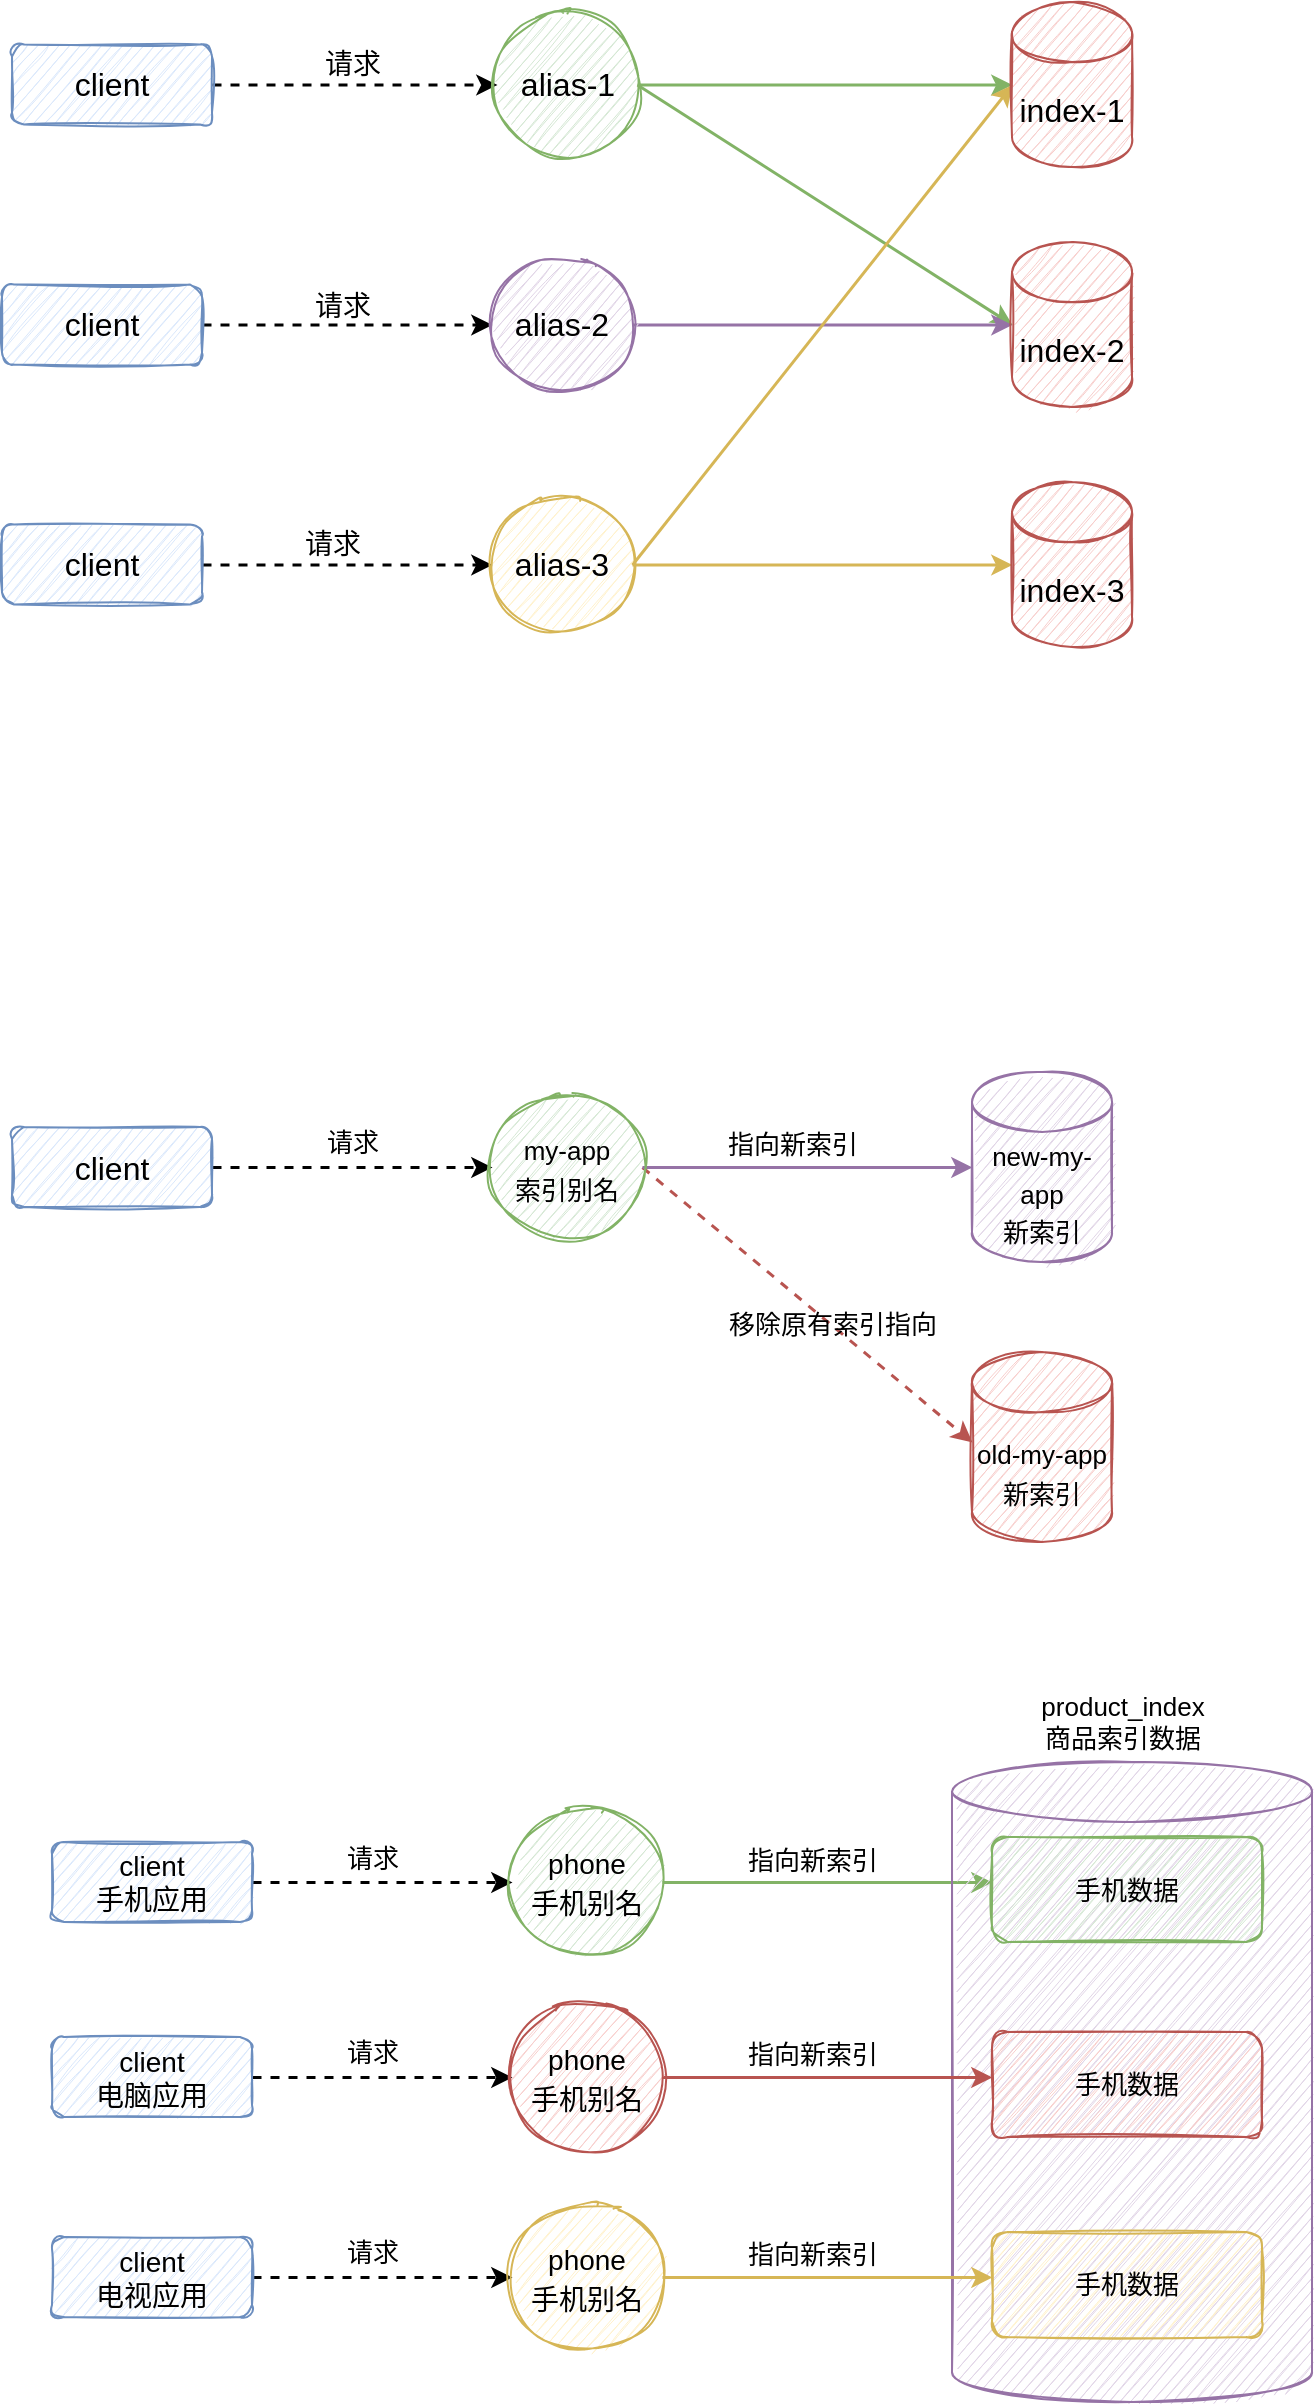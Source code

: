 <mxfile version="16.4.3" type="github">
  <diagram id="5pmQ1EX8EYKTq1uLztX0" name="第 1 页">
    <mxGraphModel dx="1422" dy="754" grid="1" gridSize="10" guides="1" tooltips="1" connect="1" arrows="1" fold="1" page="1" pageScale="1" pageWidth="827" pageHeight="1169" math="0" shadow="0">
      <root>
        <mxCell id="0" />
        <mxCell id="1" parent="0" />
        <mxCell id="2YxzEI0K93GKoAJTI_qC-11" style="edgeStyle=orthogonalEdgeStyle;rounded=0;orthogonalLoop=1;jettySize=auto;html=1;exitX=1;exitY=0.5;exitDx=0;exitDy=0;entryX=0;entryY=0.5;entryDx=0;entryDy=0;fontSize=16;strokeWidth=1.5;dashed=1;" edge="1" parent="1" source="2YxzEI0K93GKoAJTI_qC-1" target="2YxzEI0K93GKoAJTI_qC-4">
          <mxGeometry relative="1" as="geometry" />
        </mxCell>
        <mxCell id="2YxzEI0K93GKoAJTI_qC-1" value="&lt;font style=&quot;font-size: 16px&quot;&gt;client&lt;/font&gt;" style="rounded=1;whiteSpace=wrap;html=1;fillColor=#dae8fc;strokeColor=#6c8ebf;sketch=1;" vertex="1" parent="1">
          <mxGeometry x="110" y="211.25" width="100" height="40" as="geometry" />
        </mxCell>
        <mxCell id="2YxzEI0K93GKoAJTI_qC-17" style="edgeStyle=none;rounded=0;orthogonalLoop=1;jettySize=auto;html=1;exitX=1;exitY=0.5;exitDx=0;exitDy=0;entryX=0;entryY=0.5;entryDx=0;entryDy=0;fontSize=16;strokeWidth=1.5;dashed=1;" edge="1" parent="1" source="2YxzEI0K93GKoAJTI_qC-2" target="2YxzEI0K93GKoAJTI_qC-5">
          <mxGeometry relative="1" as="geometry" />
        </mxCell>
        <mxCell id="2YxzEI0K93GKoAJTI_qC-2" value="&lt;font style=&quot;font-size: 16px&quot;&gt;client&lt;/font&gt;" style="rounded=1;whiteSpace=wrap;html=1;fillColor=#dae8fc;strokeColor=#6c8ebf;sketch=1;" vertex="1" parent="1">
          <mxGeometry x="105" y="331.25" width="100" height="40" as="geometry" />
        </mxCell>
        <mxCell id="2YxzEI0K93GKoAJTI_qC-20" style="edgeStyle=none;rounded=0;orthogonalLoop=1;jettySize=auto;html=1;exitX=1;exitY=0.5;exitDx=0;exitDy=0;entryX=0;entryY=0.5;entryDx=0;entryDy=0;fontSize=16;strokeWidth=1.5;dashed=1;" edge="1" parent="1" source="2YxzEI0K93GKoAJTI_qC-3" target="2YxzEI0K93GKoAJTI_qC-6">
          <mxGeometry relative="1" as="geometry" />
        </mxCell>
        <mxCell id="2YxzEI0K93GKoAJTI_qC-3" value="&lt;font style=&quot;font-size: 16px&quot;&gt;client&lt;/font&gt;" style="rounded=1;whiteSpace=wrap;html=1;fillColor=#dae8fc;strokeColor=#6c8ebf;sketch=1;" vertex="1" parent="1">
          <mxGeometry x="105" y="451.25" width="100" height="40" as="geometry" />
        </mxCell>
        <mxCell id="2YxzEI0K93GKoAJTI_qC-12" style="edgeStyle=orthogonalEdgeStyle;orthogonalLoop=1;jettySize=auto;html=1;exitX=1;exitY=0.5;exitDx=0;exitDy=0;entryX=0;entryY=0.5;entryDx=0;entryDy=0;entryPerimeter=0;fontSize=16;strokeWidth=1.5;rounded=0;fillColor=#d5e8d4;strokeColor=#82b366;" edge="1" parent="1" source="2YxzEI0K93GKoAJTI_qC-4" target="2YxzEI0K93GKoAJTI_qC-8">
          <mxGeometry relative="1" as="geometry" />
        </mxCell>
        <mxCell id="2YxzEI0K93GKoAJTI_qC-14" style="rounded=0;orthogonalLoop=1;jettySize=auto;html=1;exitX=1;exitY=0.5;exitDx=0;exitDy=0;entryX=0;entryY=0.5;entryDx=0;entryDy=0;entryPerimeter=0;fontSize=16;strokeWidth=1.5;fillColor=#d5e8d4;strokeColor=#82b366;" edge="1" parent="1" source="2YxzEI0K93GKoAJTI_qC-4" target="2YxzEI0K93GKoAJTI_qC-9">
          <mxGeometry relative="1" as="geometry" />
        </mxCell>
        <mxCell id="2YxzEI0K93GKoAJTI_qC-4" value="alias-1" style="ellipse;whiteSpace=wrap;html=1;aspect=fixed;fontSize=16;fillColor=#d5e8d4;strokeColor=#82b366;sketch=1;" vertex="1" parent="1">
          <mxGeometry x="352.5" y="196.25" width="70" height="70" as="geometry" />
        </mxCell>
        <mxCell id="2YxzEI0K93GKoAJTI_qC-19" style="edgeStyle=none;rounded=0;orthogonalLoop=1;jettySize=auto;html=1;exitX=1;exitY=0.5;exitDx=0;exitDy=0;entryX=0;entryY=0.5;entryDx=0;entryDy=0;entryPerimeter=0;fontSize=16;strokeWidth=1.5;fillColor=#e1d5e7;strokeColor=#9673a6;" edge="1" parent="1" source="2YxzEI0K93GKoAJTI_qC-5" target="2YxzEI0K93GKoAJTI_qC-9">
          <mxGeometry relative="1" as="geometry" />
        </mxCell>
        <mxCell id="2YxzEI0K93GKoAJTI_qC-5" value="alias-2" style="ellipse;whiteSpace=wrap;html=1;aspect=fixed;fontSize=16;fillColor=#e1d5e7;strokeColor=#9673a6;sketch=1;" vertex="1" parent="1">
          <mxGeometry x="350" y="316.25" width="70" height="70" as="geometry" />
        </mxCell>
        <mxCell id="2YxzEI0K93GKoAJTI_qC-21" style="edgeStyle=none;rounded=0;orthogonalLoop=1;jettySize=auto;html=1;exitX=1;exitY=0.5;exitDx=0;exitDy=0;entryX=0;entryY=0.5;entryDx=0;entryDy=0;entryPerimeter=0;fontSize=16;strokeWidth=1.5;fillColor=#fff2cc;strokeColor=#d6b656;" edge="1" parent="1" source="2YxzEI0K93GKoAJTI_qC-6" target="2YxzEI0K93GKoAJTI_qC-10">
          <mxGeometry relative="1" as="geometry" />
        </mxCell>
        <mxCell id="2YxzEI0K93GKoAJTI_qC-24" style="edgeStyle=none;rounded=0;orthogonalLoop=1;jettySize=auto;html=1;exitX=1;exitY=0.5;exitDx=0;exitDy=0;entryX=0;entryY=0.5;entryDx=0;entryDy=0;entryPerimeter=0;fontSize=16;strokeWidth=1.5;fillColor=#fff2cc;strokeColor=#d6b656;" edge="1" parent="1" source="2YxzEI0K93GKoAJTI_qC-6" target="2YxzEI0K93GKoAJTI_qC-8">
          <mxGeometry relative="1" as="geometry" />
        </mxCell>
        <mxCell id="2YxzEI0K93GKoAJTI_qC-6" value="alias-3" style="ellipse;whiteSpace=wrap;html=1;aspect=fixed;fontSize=16;fillColor=#fff2cc;strokeColor=#d6b656;sketch=1;" vertex="1" parent="1">
          <mxGeometry x="350" y="436.25" width="70" height="70" as="geometry" />
        </mxCell>
        <mxCell id="2YxzEI0K93GKoAJTI_qC-8" value="index-1" style="shape=cylinder3;whiteSpace=wrap;html=1;boundedLbl=1;backgroundOutline=1;size=15;sketch=1;fontSize=16;fillColor=#f8cecc;strokeColor=#b85450;" vertex="1" parent="1">
          <mxGeometry x="610" y="190" width="60" height="82.5" as="geometry" />
        </mxCell>
        <mxCell id="2YxzEI0K93GKoAJTI_qC-9" value="index-2" style="shape=cylinder3;whiteSpace=wrap;html=1;boundedLbl=1;backgroundOutline=1;size=15;sketch=1;fontSize=16;fillColor=#f8cecc;strokeColor=#b85450;" vertex="1" parent="1">
          <mxGeometry x="610" y="310" width="60" height="82.5" as="geometry" />
        </mxCell>
        <mxCell id="2YxzEI0K93GKoAJTI_qC-10" value="index-3" style="shape=cylinder3;whiteSpace=wrap;html=1;boundedLbl=1;backgroundOutline=1;size=15;sketch=1;fontSize=16;fillColor=#f8cecc;strokeColor=#b85450;" vertex="1" parent="1">
          <mxGeometry x="610" y="430" width="60" height="82.5" as="geometry" />
        </mxCell>
        <mxCell id="2YxzEI0K93GKoAJTI_qC-25" value="请求" style="text;html=1;align=center;verticalAlign=middle;resizable=0;points=[];autosize=1;strokeColor=none;fillColor=none;fontSize=14;" vertex="1" parent="1">
          <mxGeometry x="260" y="211.25" width="40" height="20" as="geometry" />
        </mxCell>
        <mxCell id="2YxzEI0K93GKoAJTI_qC-26" value="&lt;font style=&quot;font-size: 14px&quot;&gt;请求&lt;/font&gt;" style="text;html=1;align=center;verticalAlign=middle;resizable=0;points=[];autosize=1;strokeColor=none;fillColor=none;fontSize=16;" vertex="1" parent="1">
          <mxGeometry x="255" y="326.25" width="40" height="30" as="geometry" />
        </mxCell>
        <mxCell id="2YxzEI0K93GKoAJTI_qC-27" value="请求" style="text;html=1;align=center;verticalAlign=middle;resizable=0;points=[];autosize=1;strokeColor=none;fillColor=none;fontSize=14;" vertex="1" parent="1">
          <mxGeometry x="250" y="451.25" width="40" height="20" as="geometry" />
        </mxCell>
        <mxCell id="2YxzEI0K93GKoAJTI_qC-36" style="edgeStyle=none;rounded=0;orthogonalLoop=1;jettySize=auto;html=1;exitX=1;exitY=0.5;exitDx=0;exitDy=0;entryX=0;entryY=0.5;entryDx=0;entryDy=0;dashed=1;fontSize=14;strokeWidth=1.5;" edge="1" parent="1" source="2YxzEI0K93GKoAJTI_qC-28" target="2YxzEI0K93GKoAJTI_qC-32">
          <mxGeometry relative="1" as="geometry" />
        </mxCell>
        <mxCell id="2YxzEI0K93GKoAJTI_qC-28" value="&lt;font style=&quot;font-size: 16px&quot;&gt;client&lt;/font&gt;" style="rounded=1;whiteSpace=wrap;html=1;fillColor=#dae8fc;strokeColor=#6c8ebf;sketch=1;" vertex="1" parent="1">
          <mxGeometry x="110" y="752.5" width="100" height="40" as="geometry" />
        </mxCell>
        <mxCell id="2YxzEI0K93GKoAJTI_qC-40" style="edgeStyle=none;rounded=0;orthogonalLoop=1;jettySize=auto;html=1;exitX=1;exitY=0.5;exitDx=0;exitDy=0;entryX=0;entryY=0.5;entryDx=0;entryDy=0;dashed=1;fontSize=16;strokeWidth=1.5;fillColor=#f8cecc;strokeColor=#b85450;" edge="1" parent="1" source="2YxzEI0K93GKoAJTI_qC-32">
          <mxGeometry relative="1" as="geometry">
            <mxPoint x="590" y="910" as="targetPoint" />
          </mxGeometry>
        </mxCell>
        <mxCell id="2YxzEI0K93GKoAJTI_qC-41" style="edgeStyle=none;rounded=0;orthogonalLoop=1;jettySize=auto;html=1;exitX=1;exitY=0.5;exitDx=0;exitDy=0;entryX=0;entryY=0.5;entryDx=0;entryDy=0;fontSize=16;strokeWidth=1.5;fillColor=#e1d5e7;strokeColor=#9673a6;" edge="1" parent="1" source="2YxzEI0K93GKoAJTI_qC-32">
          <mxGeometry relative="1" as="geometry">
            <mxPoint x="590" y="772.5" as="targetPoint" />
          </mxGeometry>
        </mxCell>
        <mxCell id="2YxzEI0K93GKoAJTI_qC-32" value="&lt;font style=&quot;font-size: 13px&quot;&gt;my-app&lt;br&gt;索引别名&lt;br&gt;&lt;/font&gt;" style="ellipse;whiteSpace=wrap;html=1;aspect=fixed;fontSize=16;fillColor=#d5e8d4;strokeColor=#82b366;sketch=1;" vertex="1" parent="1">
          <mxGeometry x="350" y="735" width="75" height="75" as="geometry" />
        </mxCell>
        <mxCell id="2YxzEI0K93GKoAJTI_qC-38" value="&lt;font style=&quot;font-size: 13px&quot;&gt;请求&lt;/font&gt;" style="text;html=1;align=center;verticalAlign=middle;resizable=0;points=[];autosize=1;strokeColor=none;fillColor=none;fontSize=14;" vertex="1" parent="1">
          <mxGeometry x="260" y="750" width="40" height="20" as="geometry" />
        </mxCell>
        <mxCell id="2YxzEI0K93GKoAJTI_qC-42" value="&lt;font style=&quot;font-size: 13px&quot;&gt;移除原有索引指向&lt;/font&gt;" style="text;html=1;align=center;verticalAlign=middle;resizable=0;points=[];autosize=1;strokeColor=none;fillColor=none;fontSize=16;" vertex="1" parent="1">
          <mxGeometry x="460" y="835" width="120" height="30" as="geometry" />
        </mxCell>
        <mxCell id="2YxzEI0K93GKoAJTI_qC-43" value="&lt;font style=&quot;font-size: 13px&quot;&gt;指向新索引&lt;/font&gt;" style="text;html=1;align=center;verticalAlign=middle;resizable=0;points=[];autosize=1;strokeColor=none;fillColor=none;fontSize=16;" vertex="1" parent="1">
          <mxGeometry x="460" y="745" width="80" height="30" as="geometry" />
        </mxCell>
        <mxCell id="2YxzEI0K93GKoAJTI_qC-44" style="edgeStyle=none;rounded=0;orthogonalLoop=1;jettySize=auto;html=1;exitX=1;exitY=0.5;exitDx=0;exitDy=0;entryX=0;entryY=0.5;entryDx=0;entryDy=0;dashed=1;fontSize=14;strokeWidth=1.5;" edge="1" parent="1" source="2YxzEI0K93GKoAJTI_qC-45" target="2YxzEI0K93GKoAJTI_qC-48">
          <mxGeometry relative="1" as="geometry" />
        </mxCell>
        <mxCell id="2YxzEI0K93GKoAJTI_qC-45" value="&lt;font style=&quot;font-size: 14px&quot;&gt;client&lt;br&gt;手机应用&lt;br&gt;&lt;/font&gt;" style="rounded=1;whiteSpace=wrap;html=1;fillColor=#dae8fc;strokeColor=#6c8ebf;sketch=1;" vertex="1" parent="1">
          <mxGeometry x="130" y="1110" width="100" height="40" as="geometry" />
        </mxCell>
        <mxCell id="2YxzEI0K93GKoAJTI_qC-47" style="edgeStyle=none;rounded=0;orthogonalLoop=1;jettySize=auto;html=1;exitX=1;exitY=0.5;exitDx=0;exitDy=0;entryX=0;entryY=0.5;entryDx=0;entryDy=0;fontSize=16;strokeWidth=1.5;fillColor=#d5e8d4;strokeColor=#82b366;" edge="1" parent="1" source="2YxzEI0K93GKoAJTI_qC-48">
          <mxGeometry relative="1" as="geometry">
            <mxPoint x="600" y="1130" as="targetPoint" />
          </mxGeometry>
        </mxCell>
        <mxCell id="2YxzEI0K93GKoAJTI_qC-48" value="&lt;font style=&quot;font-size: 14px&quot;&gt;phone&lt;br&gt;手机别名&lt;br&gt;&lt;/font&gt;" style="ellipse;whiteSpace=wrap;html=1;aspect=fixed;fontSize=16;fillColor=#d5e8d4;strokeColor=#82b366;sketch=1;" vertex="1" parent="1">
          <mxGeometry x="360" y="1092.5" width="75" height="75" as="geometry" />
        </mxCell>
        <mxCell id="2YxzEI0K93GKoAJTI_qC-51" value="&lt;font style=&quot;font-size: 13px&quot;&gt;请求&lt;/font&gt;" style="text;html=1;align=center;verticalAlign=middle;resizable=0;points=[];autosize=1;strokeColor=none;fillColor=none;fontSize=14;" vertex="1" parent="1">
          <mxGeometry x="270" y="1107.5" width="40" height="20" as="geometry" />
        </mxCell>
        <mxCell id="2YxzEI0K93GKoAJTI_qC-53" value="&lt;font style=&quot;font-size: 13px&quot;&gt;指向新索引&lt;/font&gt;" style="text;html=1;align=center;verticalAlign=middle;resizable=0;points=[];autosize=1;strokeColor=none;fillColor=none;fontSize=16;" vertex="1" parent="1">
          <mxGeometry x="470" y="1102.5" width="80" height="30" as="geometry" />
        </mxCell>
        <mxCell id="2YxzEI0K93GKoAJTI_qC-58" value="&lt;font style=&quot;font-size: 13px&quot;&gt;new-my-app&lt;br&gt;新索引&lt;/font&gt;" style="shape=cylinder3;whiteSpace=wrap;html=1;boundedLbl=1;backgroundOutline=1;size=15;sketch=1;fontSize=16;fillColor=#e1d5e7;strokeColor=#9673a6;" vertex="1" parent="1">
          <mxGeometry x="590" y="725" width="70" height="95" as="geometry" />
        </mxCell>
        <mxCell id="2YxzEI0K93GKoAJTI_qC-59" value="&lt;font style=&quot;font-size: 13px&quot;&gt;old-my-app&lt;br&gt;新索引&lt;/font&gt;" style="shape=cylinder3;whiteSpace=wrap;html=1;boundedLbl=1;backgroundOutline=1;size=15;sketch=1;fontSize=16;fillColor=#f8cecc;strokeColor=#b85450;" vertex="1" parent="1">
          <mxGeometry x="590" y="865" width="70" height="95" as="geometry" />
        </mxCell>
        <mxCell id="2YxzEI0K93GKoAJTI_qC-61" value="" style="shape=cylinder3;whiteSpace=wrap;html=1;boundedLbl=1;backgroundOutline=1;size=15;sketch=1;fontSize=16;fillColor=#e1d5e7;strokeColor=#9673a6;" vertex="1" parent="1">
          <mxGeometry x="580" y="1070" width="180" height="320" as="geometry" />
        </mxCell>
        <mxCell id="2YxzEI0K93GKoAJTI_qC-62" value="product_index&lt;br&gt;商品索引数据" style="text;html=1;resizable=0;autosize=1;align=center;verticalAlign=middle;points=[];fillColor=none;strokeColor=none;rounded=0;sketch=1;fontSize=13;" vertex="1" parent="1">
          <mxGeometry x="615" y="1030" width="100" height="40" as="geometry" />
        </mxCell>
        <mxCell id="2YxzEI0K93GKoAJTI_qC-63" value="手机数据" style="rounded=1;whiteSpace=wrap;html=1;sketch=1;fontSize=13;fillColor=#d5e8d4;strokeColor=#82b366;" vertex="1" parent="1">
          <mxGeometry x="600" y="1107.5" width="135" height="52.5" as="geometry" />
        </mxCell>
        <mxCell id="2YxzEI0K93GKoAJTI_qC-64" style="edgeStyle=none;rounded=0;orthogonalLoop=1;jettySize=auto;html=1;exitX=1;exitY=0.5;exitDx=0;exitDy=0;entryX=0;entryY=0.5;entryDx=0;entryDy=0;dashed=1;fontSize=14;strokeWidth=1.5;" edge="1" parent="1" source="2YxzEI0K93GKoAJTI_qC-65" target="2YxzEI0K93GKoAJTI_qC-67">
          <mxGeometry relative="1" as="geometry" />
        </mxCell>
        <mxCell id="2YxzEI0K93GKoAJTI_qC-65" value="&lt;font style=&quot;font-size: 14px&quot;&gt;client&lt;br&gt;电脑应用&lt;br&gt;&lt;/font&gt;" style="rounded=1;whiteSpace=wrap;html=1;fillColor=#dae8fc;strokeColor=#6c8ebf;sketch=1;" vertex="1" parent="1">
          <mxGeometry x="130" y="1207.5" width="100" height="40" as="geometry" />
        </mxCell>
        <mxCell id="2YxzEI0K93GKoAJTI_qC-66" style="edgeStyle=none;rounded=0;orthogonalLoop=1;jettySize=auto;html=1;exitX=1;exitY=0.5;exitDx=0;exitDy=0;entryX=0;entryY=0.5;entryDx=0;entryDy=0;fontSize=16;strokeWidth=1.5;fillColor=#f8cecc;strokeColor=#b85450;" edge="1" parent="1" source="2YxzEI0K93GKoAJTI_qC-67">
          <mxGeometry relative="1" as="geometry">
            <mxPoint x="600" y="1227.5" as="targetPoint" />
          </mxGeometry>
        </mxCell>
        <mxCell id="2YxzEI0K93GKoAJTI_qC-67" value="&lt;font style=&quot;font-size: 14px&quot;&gt;phone&lt;br&gt;手机别名&lt;br&gt;&lt;/font&gt;" style="ellipse;whiteSpace=wrap;html=1;aspect=fixed;fontSize=16;fillColor=#f8cecc;strokeColor=#b85450;sketch=1;" vertex="1" parent="1">
          <mxGeometry x="360" y="1190" width="75" height="75" as="geometry" />
        </mxCell>
        <mxCell id="2YxzEI0K93GKoAJTI_qC-68" value="&lt;font style=&quot;font-size: 13px&quot;&gt;请求&lt;/font&gt;" style="text;html=1;align=center;verticalAlign=middle;resizable=0;points=[];autosize=1;strokeColor=none;fillColor=none;fontSize=14;" vertex="1" parent="1">
          <mxGeometry x="270" y="1205" width="40" height="20" as="geometry" />
        </mxCell>
        <mxCell id="2YxzEI0K93GKoAJTI_qC-69" value="&lt;font style=&quot;font-size: 13px&quot;&gt;指向新索引&lt;/font&gt;" style="text;html=1;align=center;verticalAlign=middle;resizable=0;points=[];autosize=1;strokeColor=none;fillColor=none;fontSize=16;" vertex="1" parent="1">
          <mxGeometry x="470" y="1200" width="80" height="30" as="geometry" />
        </mxCell>
        <mxCell id="2YxzEI0K93GKoAJTI_qC-70" value="手机数据" style="rounded=1;whiteSpace=wrap;html=1;sketch=1;fontSize=13;fillColor=#f8cecc;strokeColor=#b85450;" vertex="1" parent="1">
          <mxGeometry x="600" y="1205" width="135" height="52.5" as="geometry" />
        </mxCell>
        <mxCell id="2YxzEI0K93GKoAJTI_qC-77" style="edgeStyle=none;rounded=0;orthogonalLoop=1;jettySize=auto;html=1;exitX=1;exitY=0.5;exitDx=0;exitDy=0;entryX=0;entryY=0.5;entryDx=0;entryDy=0;dashed=1;fontSize=14;strokeWidth=1.5;" edge="1" parent="1" source="2YxzEI0K93GKoAJTI_qC-78" target="2YxzEI0K93GKoAJTI_qC-80">
          <mxGeometry relative="1" as="geometry" />
        </mxCell>
        <mxCell id="2YxzEI0K93GKoAJTI_qC-78" value="&lt;font style=&quot;font-size: 14px&quot;&gt;client&lt;br&gt;电视应用&lt;br&gt;&lt;/font&gt;" style="rounded=1;whiteSpace=wrap;html=1;fillColor=#dae8fc;strokeColor=#6c8ebf;sketch=1;" vertex="1" parent="1">
          <mxGeometry x="130" y="1307.5" width="100" height="40" as="geometry" />
        </mxCell>
        <mxCell id="2YxzEI0K93GKoAJTI_qC-79" style="edgeStyle=none;rounded=0;orthogonalLoop=1;jettySize=auto;html=1;exitX=1;exitY=0.5;exitDx=0;exitDy=0;entryX=0;entryY=0.5;entryDx=0;entryDy=0;fontSize=16;strokeWidth=1.5;fillColor=#fff2cc;strokeColor=#d6b656;" edge="1" parent="1" source="2YxzEI0K93GKoAJTI_qC-80">
          <mxGeometry relative="1" as="geometry">
            <mxPoint x="600" y="1327.5" as="targetPoint" />
          </mxGeometry>
        </mxCell>
        <mxCell id="2YxzEI0K93GKoAJTI_qC-80" value="&lt;font style=&quot;font-size: 14px&quot;&gt;phone&lt;br&gt;手机别名&lt;br&gt;&lt;/font&gt;" style="ellipse;whiteSpace=wrap;html=1;aspect=fixed;fontSize=16;fillColor=#fff2cc;strokeColor=#d6b656;sketch=1;" vertex="1" parent="1">
          <mxGeometry x="360" y="1290" width="75" height="75" as="geometry" />
        </mxCell>
        <mxCell id="2YxzEI0K93GKoAJTI_qC-81" value="&lt;font style=&quot;font-size: 13px&quot;&gt;请求&lt;/font&gt;" style="text;html=1;align=center;verticalAlign=middle;resizable=0;points=[];autosize=1;strokeColor=none;fillColor=none;fontSize=14;" vertex="1" parent="1">
          <mxGeometry x="270" y="1305" width="40" height="20" as="geometry" />
        </mxCell>
        <mxCell id="2YxzEI0K93GKoAJTI_qC-82" value="&lt;font style=&quot;font-size: 13px&quot;&gt;指向新索引&lt;/font&gt;" style="text;html=1;align=center;verticalAlign=middle;resizable=0;points=[];autosize=1;strokeColor=none;fillColor=none;fontSize=16;" vertex="1" parent="1">
          <mxGeometry x="470" y="1300" width="80" height="30" as="geometry" />
        </mxCell>
        <mxCell id="2YxzEI0K93GKoAJTI_qC-83" value="手机数据" style="rounded=1;whiteSpace=wrap;html=1;sketch=1;fontSize=13;fillColor=#fff2cc;strokeColor=#d6b656;" vertex="1" parent="1">
          <mxGeometry x="600" y="1305" width="135" height="52.5" as="geometry" />
        </mxCell>
      </root>
    </mxGraphModel>
  </diagram>
</mxfile>
